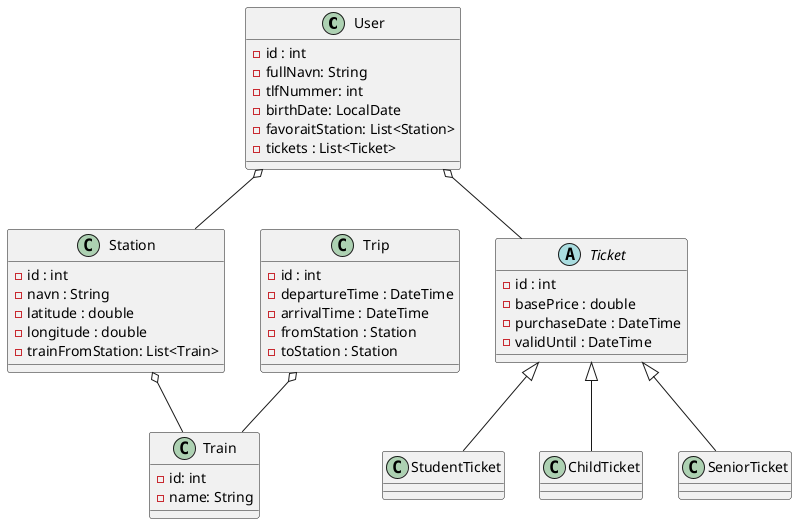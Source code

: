 @startuml
'https://plantuml.com/class-diagram

class User {
    - id : int
    - fullNavn: String
    - tlfNummer: int
    - birthDate: LocalDate
    - favoraitStation: List<Station>
    - tickets : List<Ticket>
}


class Train{
    - id: int
    - name: String

}
class Station{
    - id : int
    - navn : String
    - latitude : double
    - longitude : double
    - trainFromStation: List<Train>
}
class Trip {
    - id : int
    - departureTime : DateTime
    - arrivalTime : DateTime
    - fromStation : Station
    - toStation : Station
}



abstract class Ticket {
    - id : int
    - basePrice : double
    - purchaseDate : DateTime
    - validUntil : DateTime
}

class StudentTicket extends Ticket
class ChildTicket extends Ticket
class SeniorTicket extends Ticket

User o-- Ticket
Trip o-- Train
Station o-- Train
User o-- Station

@enduml